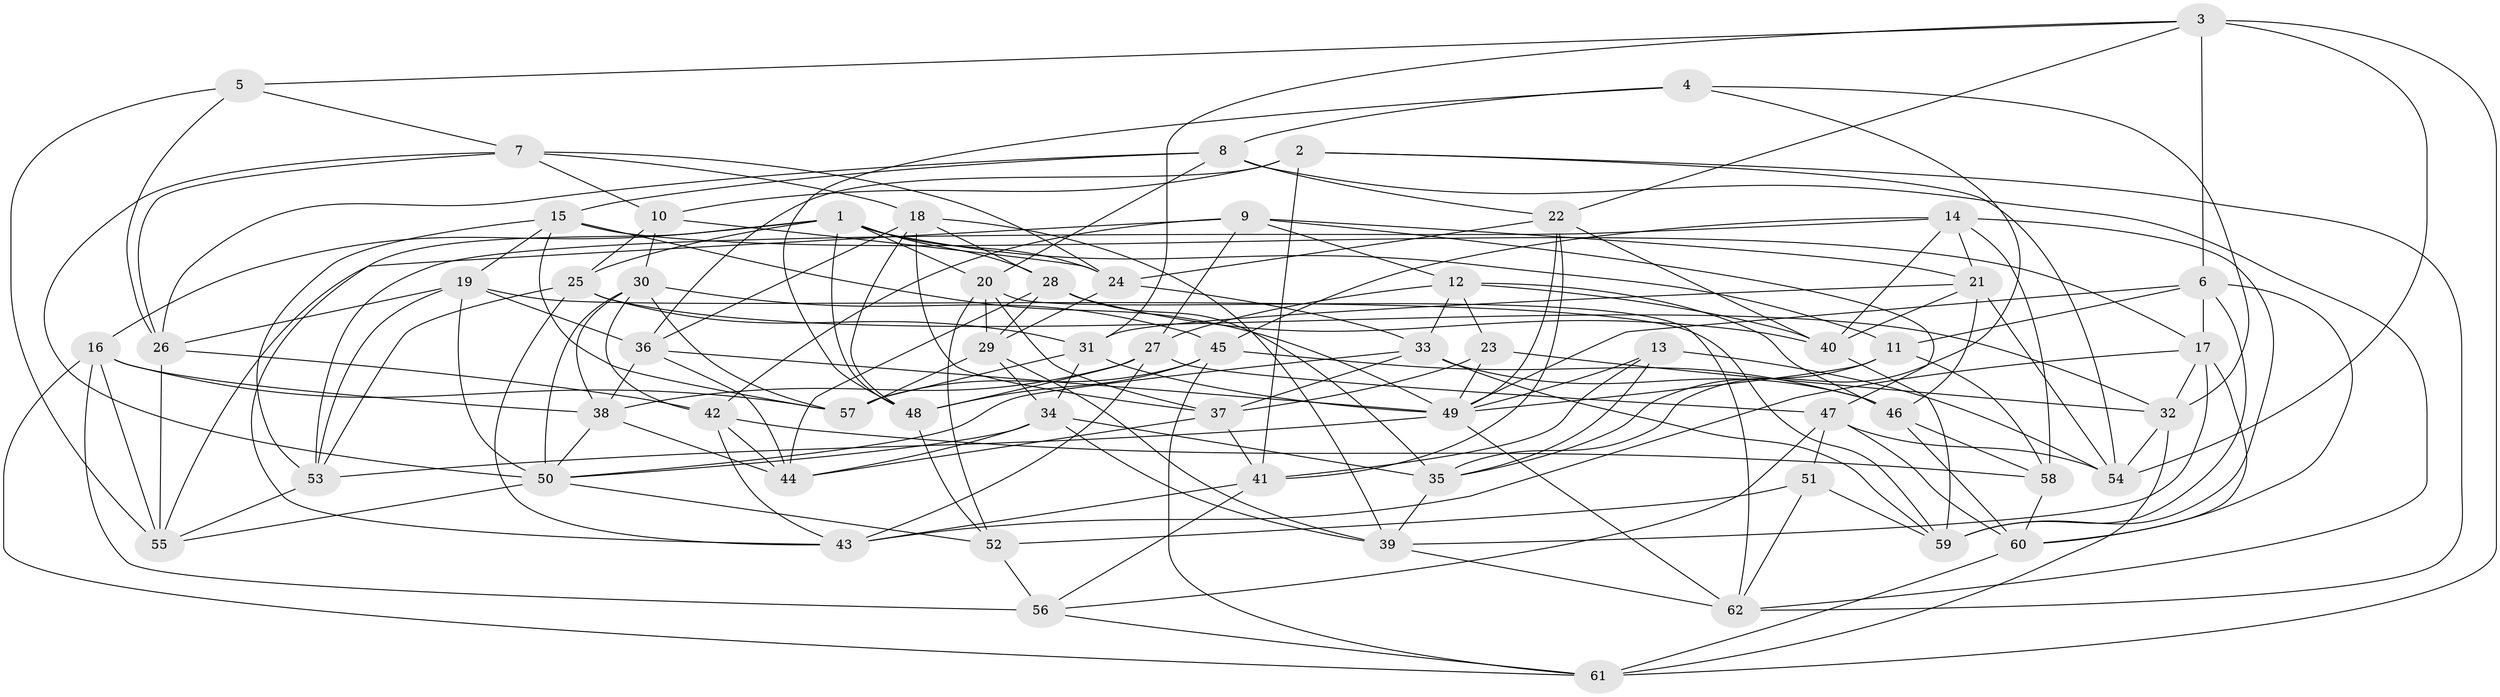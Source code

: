 // original degree distribution, {4: 1.0}
// Generated by graph-tools (version 1.1) at 2025/26/03/09/25 03:26:54]
// undirected, 62 vertices, 182 edges
graph export_dot {
graph [start="1"]
  node [color=gray90,style=filled];
  1;
  2;
  3;
  4;
  5;
  6;
  7;
  8;
  9;
  10;
  11;
  12;
  13;
  14;
  15;
  16;
  17;
  18;
  19;
  20;
  21;
  22;
  23;
  24;
  25;
  26;
  27;
  28;
  29;
  30;
  31;
  32;
  33;
  34;
  35;
  36;
  37;
  38;
  39;
  40;
  41;
  42;
  43;
  44;
  45;
  46;
  47;
  48;
  49;
  50;
  51;
  52;
  53;
  54;
  55;
  56;
  57;
  58;
  59;
  60;
  61;
  62;
  1 -- 11 [weight=1.0];
  1 -- 16 [weight=1.0];
  1 -- 20 [weight=1.0];
  1 -- 24 [weight=1.0];
  1 -- 25 [weight=1.0];
  1 -- 28 [weight=1.0];
  1 -- 43 [weight=1.0];
  1 -- 48 [weight=1.0];
  2 -- 10 [weight=2.0];
  2 -- 36 [weight=1.0];
  2 -- 41 [weight=1.0];
  2 -- 54 [weight=1.0];
  2 -- 62 [weight=1.0];
  3 -- 5 [weight=1.0];
  3 -- 6 [weight=1.0];
  3 -- 22 [weight=1.0];
  3 -- 31 [weight=1.0];
  3 -- 54 [weight=1.0];
  3 -- 61 [weight=1.0];
  4 -- 8 [weight=1.0];
  4 -- 32 [weight=1.0];
  4 -- 35 [weight=1.0];
  4 -- 48 [weight=1.0];
  5 -- 7 [weight=1.0];
  5 -- 26 [weight=1.0];
  5 -- 55 [weight=1.0];
  6 -- 11 [weight=1.0];
  6 -- 17 [weight=1.0];
  6 -- 49 [weight=1.0];
  6 -- 59 [weight=1.0];
  6 -- 60 [weight=1.0];
  7 -- 10 [weight=1.0];
  7 -- 18 [weight=1.0];
  7 -- 24 [weight=1.0];
  7 -- 26 [weight=1.0];
  7 -- 50 [weight=1.0];
  8 -- 15 [weight=1.0];
  8 -- 20 [weight=1.0];
  8 -- 22 [weight=1.0];
  8 -- 26 [weight=1.0];
  8 -- 62 [weight=1.0];
  9 -- 12 [weight=1.0];
  9 -- 21 [weight=1.0];
  9 -- 27 [weight=1.0];
  9 -- 42 [weight=1.0];
  9 -- 47 [weight=1.0];
  9 -- 55 [weight=1.0];
  10 -- 24 [weight=1.0];
  10 -- 25 [weight=1.0];
  10 -- 30 [weight=1.0];
  11 -- 35 [weight=1.0];
  11 -- 49 [weight=1.0];
  11 -- 58 [weight=2.0];
  12 -- 23 [weight=1.0];
  12 -- 27 [weight=1.0];
  12 -- 33 [weight=1.0];
  12 -- 40 [weight=1.0];
  12 -- 46 [weight=1.0];
  13 -- 35 [weight=1.0];
  13 -- 41 [weight=1.0];
  13 -- 49 [weight=1.0];
  13 -- 54 [weight=1.0];
  14 -- 21 [weight=1.0];
  14 -- 40 [weight=1.0];
  14 -- 45 [weight=1.0];
  14 -- 53 [weight=1.0];
  14 -- 58 [weight=1.0];
  14 -- 59 [weight=1.0];
  15 -- 17 [weight=1.0];
  15 -- 19 [weight=1.0];
  15 -- 49 [weight=1.0];
  15 -- 53 [weight=1.0];
  15 -- 57 [weight=1.0];
  16 -- 38 [weight=1.0];
  16 -- 55 [weight=1.0];
  16 -- 56 [weight=1.0];
  16 -- 57 [weight=1.0];
  16 -- 61 [weight=1.0];
  17 -- 32 [weight=1.0];
  17 -- 39 [weight=1.0];
  17 -- 43 [weight=1.0];
  17 -- 60 [weight=1.0];
  18 -- 28 [weight=1.0];
  18 -- 36 [weight=1.0];
  18 -- 37 [weight=1.0];
  18 -- 39 [weight=1.0];
  18 -- 48 [weight=1.0];
  19 -- 26 [weight=1.0];
  19 -- 36 [weight=1.0];
  19 -- 50 [weight=1.0];
  19 -- 53 [weight=1.0];
  19 -- 59 [weight=1.0];
  20 -- 29 [weight=1.0];
  20 -- 37 [weight=1.0];
  20 -- 52 [weight=1.0];
  20 -- 62 [weight=1.0];
  21 -- 31 [weight=1.0];
  21 -- 40 [weight=1.0];
  21 -- 46 [weight=1.0];
  21 -- 54 [weight=1.0];
  22 -- 24 [weight=1.0];
  22 -- 40 [weight=1.0];
  22 -- 41 [weight=1.0];
  22 -- 49 [weight=1.0];
  23 -- 32 [weight=1.0];
  23 -- 37 [weight=1.0];
  23 -- 49 [weight=1.0];
  24 -- 29 [weight=1.0];
  24 -- 33 [weight=1.0];
  25 -- 31 [weight=1.0];
  25 -- 32 [weight=1.0];
  25 -- 43 [weight=1.0];
  25 -- 53 [weight=1.0];
  26 -- 42 [weight=1.0];
  26 -- 55 [weight=1.0];
  27 -- 38 [weight=1.0];
  27 -- 43 [weight=1.0];
  27 -- 47 [weight=1.0];
  27 -- 48 [weight=1.0];
  28 -- 29 [weight=1.0];
  28 -- 35 [weight=1.0];
  28 -- 40 [weight=1.0];
  28 -- 44 [weight=1.0];
  29 -- 34 [weight=1.0];
  29 -- 39 [weight=1.0];
  29 -- 57 [weight=1.0];
  30 -- 38 [weight=1.0];
  30 -- 42 [weight=1.0];
  30 -- 45 [weight=1.0];
  30 -- 50 [weight=1.0];
  30 -- 57 [weight=1.0];
  31 -- 34 [weight=1.0];
  31 -- 49 [weight=1.0];
  31 -- 57 [weight=1.0];
  32 -- 54 [weight=1.0];
  32 -- 61 [weight=1.0];
  33 -- 37 [weight=1.0];
  33 -- 46 [weight=1.0];
  33 -- 50 [weight=1.0];
  33 -- 59 [weight=1.0];
  34 -- 35 [weight=1.0];
  34 -- 39 [weight=1.0];
  34 -- 44 [weight=1.0];
  34 -- 50 [weight=1.0];
  35 -- 39 [weight=1.0];
  36 -- 38 [weight=1.0];
  36 -- 44 [weight=1.0];
  36 -- 49 [weight=1.0];
  37 -- 41 [weight=1.0];
  37 -- 44 [weight=1.0];
  38 -- 44 [weight=1.0];
  38 -- 50 [weight=1.0];
  39 -- 62 [weight=1.0];
  40 -- 59 [weight=1.0];
  41 -- 43 [weight=1.0];
  41 -- 56 [weight=1.0];
  42 -- 43 [weight=1.0];
  42 -- 44 [weight=1.0];
  42 -- 58 [weight=1.0];
  45 -- 46 [weight=1.0];
  45 -- 48 [weight=1.0];
  45 -- 57 [weight=1.0];
  45 -- 61 [weight=1.0];
  46 -- 58 [weight=1.0];
  46 -- 60 [weight=1.0];
  47 -- 51 [weight=1.0];
  47 -- 54 [weight=1.0];
  47 -- 56 [weight=1.0];
  47 -- 60 [weight=1.0];
  48 -- 52 [weight=1.0];
  49 -- 53 [weight=1.0];
  49 -- 62 [weight=1.0];
  50 -- 52 [weight=1.0];
  50 -- 55 [weight=1.0];
  51 -- 52 [weight=1.0];
  51 -- 59 [weight=1.0];
  51 -- 62 [weight=1.0];
  52 -- 56 [weight=2.0];
  53 -- 55 [weight=1.0];
  56 -- 61 [weight=1.0];
  58 -- 60 [weight=1.0];
  60 -- 61 [weight=1.0];
}
